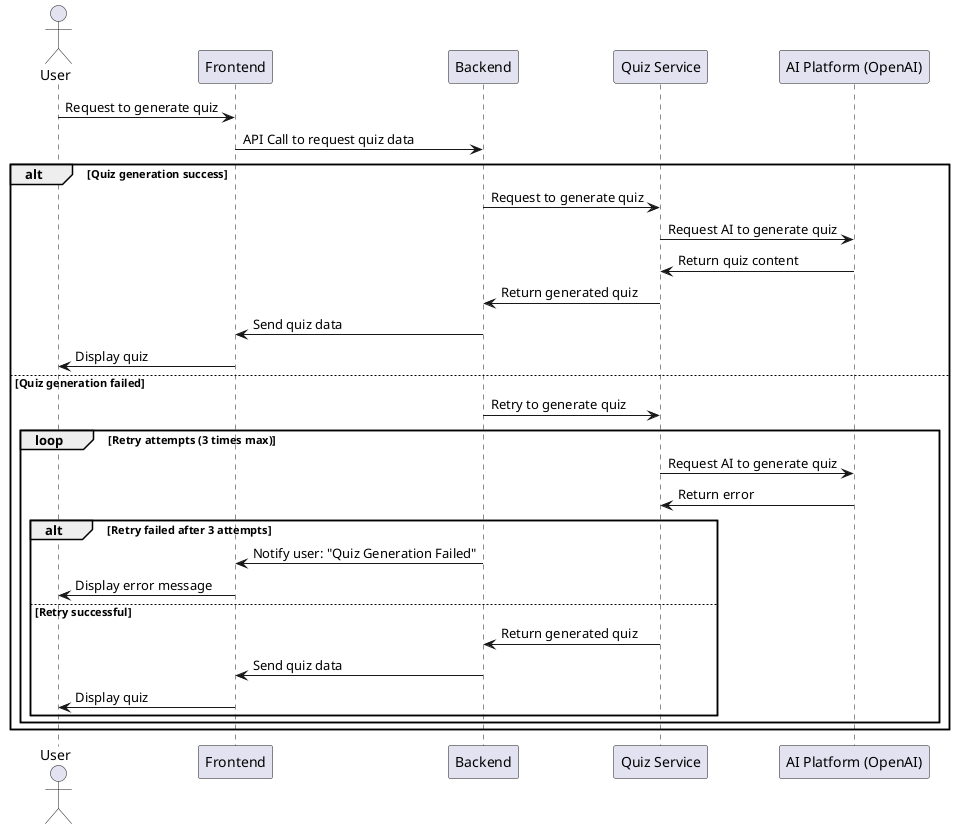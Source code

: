 @startuml
!define RECTANGLE #FFDB58
!define ALTERNATIVE #FF6347
!define SUCCESS_COLOR #4CAF50
!define ERROR_COLOR #F44336
!define RETRY_COLOR #2196F3

actor User
participant "Frontend" as Frontend
participant "Backend" as Backend
participant "Quiz Service" as QuizService
participant "AI Platform (OpenAI)" as OpenAI

User -> Frontend : Request to generate quiz
Frontend -> Backend : API Call to request quiz data

alt Quiz generation success
    Backend -> QuizService : Request to generate quiz
    QuizService -> OpenAI : Request AI to generate quiz
    OpenAI -> QuizService : Return quiz content
    QuizService -> Backend : Return generated quiz
    Backend -> Frontend : Send quiz data
    Frontend -> User : Display quiz

else Quiz generation failed

    Backend -> QuizService : Retry to generate quiz
    loop Retry attempts (3 times max)
        QuizService -> OpenAI : Request AI to generate quiz
        OpenAI -> QuizService : Return error

        alt Retry failed after 3 attempts
            Backend -> Frontend : Notify user: "Quiz Generation Failed"
            Frontend -> User : Display error message

        else Retry successful
            QuizService -> Backend : Return generated quiz
            Backend -> Frontend : Send quiz data
            Frontend -> User : Display quiz

        end
    end
end

@enduml
